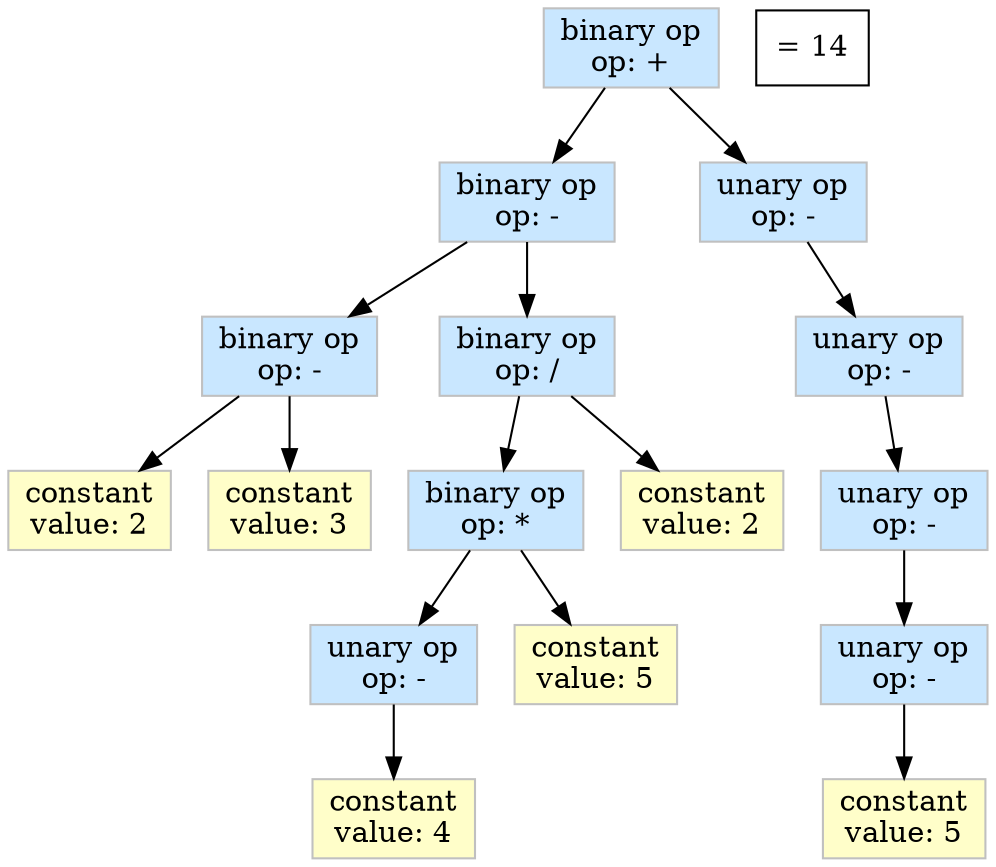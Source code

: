 digraph AST {
0 [label="binary op
op: +", shape=box, style=filled, color="grey", fillcolor="#C9E7FF"];
0->1
1 [label="binary op
op: -", shape=box, style=filled, color="grey", fillcolor="#C9E7FF"];
1->2
2 [label="binary op
op: -", shape=box, style=filled, color="grey", fillcolor="#C9E7FF"];
2->3
3 [label="constant
value: 2", shape=box, style=filled, color="grey", fillcolor="#FFFEC9"];
2->4
4 [label="constant
value: 3", shape=box, style=filled, color="grey", fillcolor="#FFFEC9"];
1->5
5 [label="binary op
op: /", shape=box, style=filled, color="grey", fillcolor="#C9E7FF"];
5->6
6 [label="binary op
op: *", shape=box, style=filled, color="grey", fillcolor="#C9E7FF"];
6->7
7 [label="unary op
op: -", shape=box, style=filled, color="grey", fillcolor="#C9E7FF"];
7->8
8 [label="constant
value: 4", shape=box, style=filled, color="grey", fillcolor="#FFFEC9"];
6->9
9 [label="constant
value: 5", shape=box, style=filled, color="grey", fillcolor="#FFFEC9"];
5->10
10 [label="constant
value: 2", shape=box, style=filled, color="grey", fillcolor="#FFFEC9"];
0->11
11 [label="unary op
op: -", shape=box, style=filled, color="grey", fillcolor="#C9E7FF"];
11->12
12 [label="unary op
op: -", shape=box, style=filled, color="grey", fillcolor="#C9E7FF"];
12->13
13 [label="unary op
op: -", shape=box, style=filled, color="grey", fillcolor="#C9E7FF"];
13->14
14 [label="unary op
op: -", shape=box, style=filled, color="grey", fillcolor="#C9E7FF"];
14->15
15 [label="constant
value: 5", shape=box, style=filled, color="grey", fillcolor="#FFFEC9"];
"= 14" [shape=box];
}
